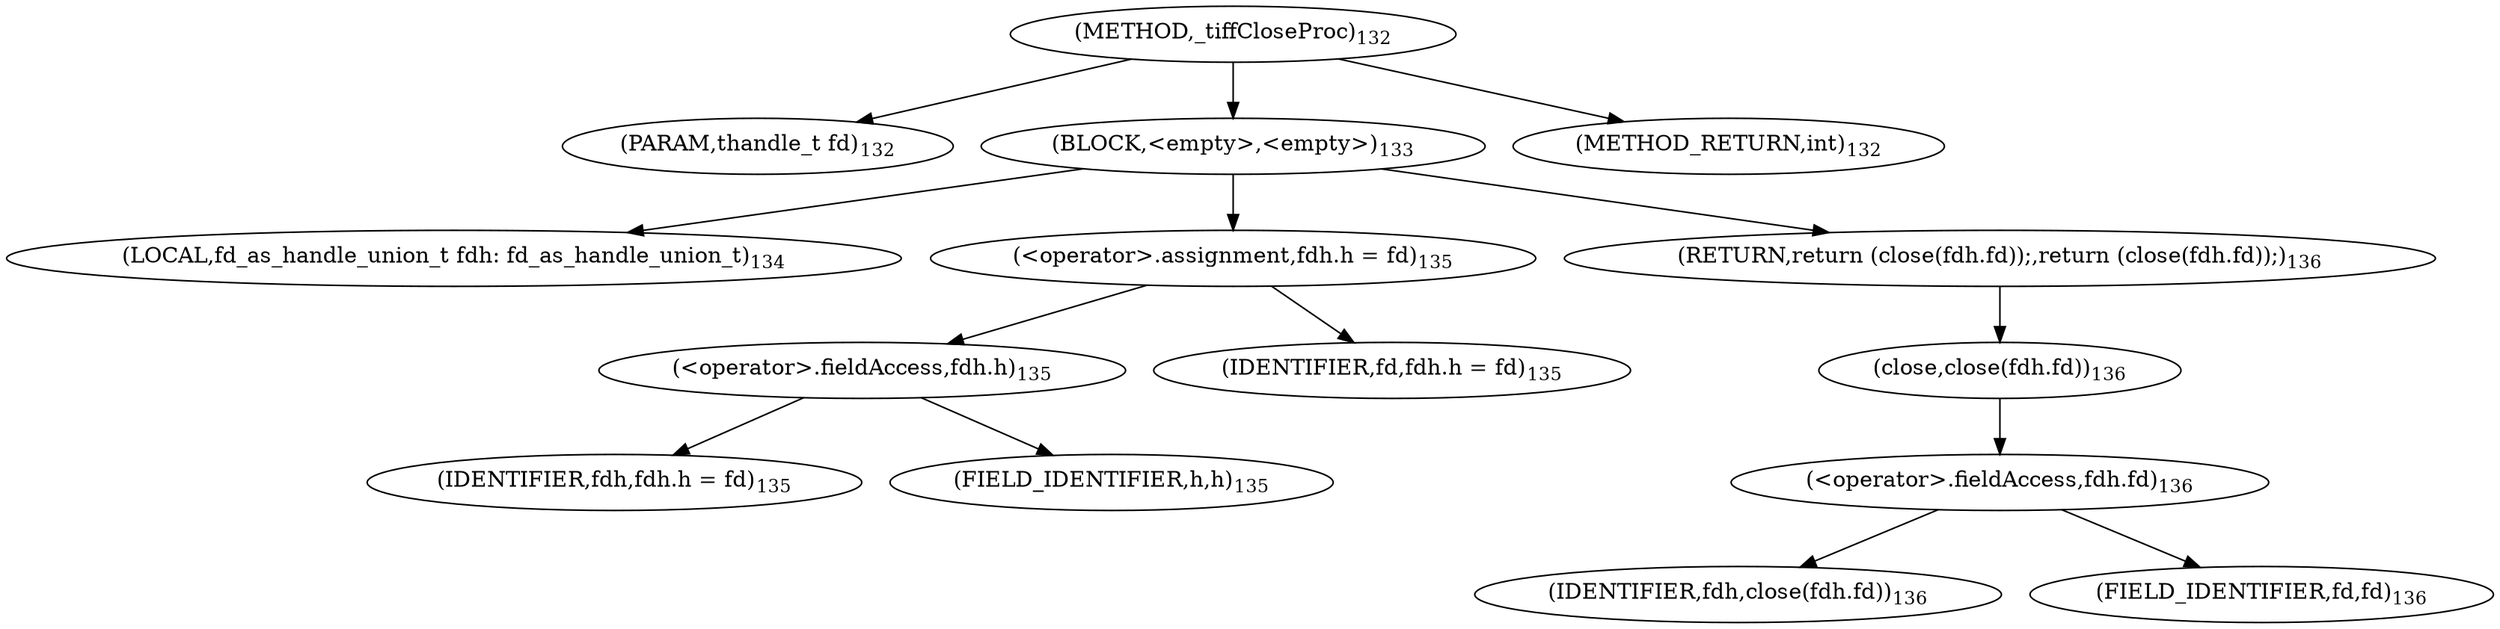 digraph "_tiffCloseProc" {  
"33826" [label = <(METHOD,_tiffCloseProc)<SUB>132</SUB>> ]
"33827" [label = <(PARAM,thandle_t fd)<SUB>132</SUB>> ]
"33828" [label = <(BLOCK,&lt;empty&gt;,&lt;empty&gt;)<SUB>133</SUB>> ]
"33829" [label = <(LOCAL,fd_as_handle_union_t fdh: fd_as_handle_union_t)<SUB>134</SUB>> ]
"33830" [label = <(&lt;operator&gt;.assignment,fdh.h = fd)<SUB>135</SUB>> ]
"33831" [label = <(&lt;operator&gt;.fieldAccess,fdh.h)<SUB>135</SUB>> ]
"33832" [label = <(IDENTIFIER,fdh,fdh.h = fd)<SUB>135</SUB>> ]
"33833" [label = <(FIELD_IDENTIFIER,h,h)<SUB>135</SUB>> ]
"33834" [label = <(IDENTIFIER,fd,fdh.h = fd)<SUB>135</SUB>> ]
"33835" [label = <(RETURN,return (close(fdh.fd));,return (close(fdh.fd));)<SUB>136</SUB>> ]
"33836" [label = <(close,close(fdh.fd))<SUB>136</SUB>> ]
"33837" [label = <(&lt;operator&gt;.fieldAccess,fdh.fd)<SUB>136</SUB>> ]
"33838" [label = <(IDENTIFIER,fdh,close(fdh.fd))<SUB>136</SUB>> ]
"33839" [label = <(FIELD_IDENTIFIER,fd,fd)<SUB>136</SUB>> ]
"33840" [label = <(METHOD_RETURN,int)<SUB>132</SUB>> ]
  "33826" -> "33827" 
  "33826" -> "33828" 
  "33826" -> "33840" 
  "33828" -> "33829" 
  "33828" -> "33830" 
  "33828" -> "33835" 
  "33830" -> "33831" 
  "33830" -> "33834" 
  "33831" -> "33832" 
  "33831" -> "33833" 
  "33835" -> "33836" 
  "33836" -> "33837" 
  "33837" -> "33838" 
  "33837" -> "33839" 
}
